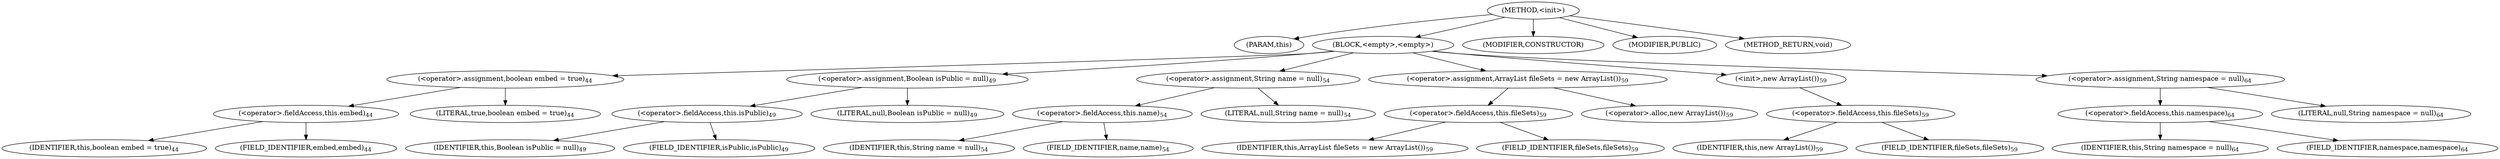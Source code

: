 digraph "&lt;init&gt;" {  
"472" [label = <(METHOD,&lt;init&gt;)> ]
"473" [label = <(PARAM,this)> ]
"474" [label = <(BLOCK,&lt;empty&gt;,&lt;empty&gt;)> ]
"475" [label = <(&lt;operator&gt;.assignment,boolean embed = true)<SUB>44</SUB>> ]
"476" [label = <(&lt;operator&gt;.fieldAccess,this.embed)<SUB>44</SUB>> ]
"477" [label = <(IDENTIFIER,this,boolean embed = true)<SUB>44</SUB>> ]
"478" [label = <(FIELD_IDENTIFIER,embed,embed)<SUB>44</SUB>> ]
"479" [label = <(LITERAL,true,boolean embed = true)<SUB>44</SUB>> ]
"480" [label = <(&lt;operator&gt;.assignment,Boolean isPublic = null)<SUB>49</SUB>> ]
"481" [label = <(&lt;operator&gt;.fieldAccess,this.isPublic)<SUB>49</SUB>> ]
"482" [label = <(IDENTIFIER,this,Boolean isPublic = null)<SUB>49</SUB>> ]
"483" [label = <(FIELD_IDENTIFIER,isPublic,isPublic)<SUB>49</SUB>> ]
"484" [label = <(LITERAL,null,Boolean isPublic = null)<SUB>49</SUB>> ]
"485" [label = <(&lt;operator&gt;.assignment,String name = null)<SUB>54</SUB>> ]
"486" [label = <(&lt;operator&gt;.fieldAccess,this.name)<SUB>54</SUB>> ]
"487" [label = <(IDENTIFIER,this,String name = null)<SUB>54</SUB>> ]
"488" [label = <(FIELD_IDENTIFIER,name,name)<SUB>54</SUB>> ]
"489" [label = <(LITERAL,null,String name = null)<SUB>54</SUB>> ]
"490" [label = <(&lt;operator&gt;.assignment,ArrayList fileSets = new ArrayList())<SUB>59</SUB>> ]
"491" [label = <(&lt;operator&gt;.fieldAccess,this.fileSets)<SUB>59</SUB>> ]
"492" [label = <(IDENTIFIER,this,ArrayList fileSets = new ArrayList())<SUB>59</SUB>> ]
"493" [label = <(FIELD_IDENTIFIER,fileSets,fileSets)<SUB>59</SUB>> ]
"494" [label = <(&lt;operator&gt;.alloc,new ArrayList())<SUB>59</SUB>> ]
"495" [label = <(&lt;init&gt;,new ArrayList())<SUB>59</SUB>> ]
"496" [label = <(&lt;operator&gt;.fieldAccess,this.fileSets)<SUB>59</SUB>> ]
"497" [label = <(IDENTIFIER,this,new ArrayList())<SUB>59</SUB>> ]
"498" [label = <(FIELD_IDENTIFIER,fileSets,fileSets)<SUB>59</SUB>> ]
"499" [label = <(&lt;operator&gt;.assignment,String namespace = null)<SUB>64</SUB>> ]
"500" [label = <(&lt;operator&gt;.fieldAccess,this.namespace)<SUB>64</SUB>> ]
"501" [label = <(IDENTIFIER,this,String namespace = null)<SUB>64</SUB>> ]
"502" [label = <(FIELD_IDENTIFIER,namespace,namespace)<SUB>64</SUB>> ]
"503" [label = <(LITERAL,null,String namespace = null)<SUB>64</SUB>> ]
"504" [label = <(MODIFIER,CONSTRUCTOR)> ]
"505" [label = <(MODIFIER,PUBLIC)> ]
"506" [label = <(METHOD_RETURN,void)> ]
  "472" -> "473" 
  "472" -> "474" 
  "472" -> "504" 
  "472" -> "505" 
  "472" -> "506" 
  "474" -> "475" 
  "474" -> "480" 
  "474" -> "485" 
  "474" -> "490" 
  "474" -> "495" 
  "474" -> "499" 
  "475" -> "476" 
  "475" -> "479" 
  "476" -> "477" 
  "476" -> "478" 
  "480" -> "481" 
  "480" -> "484" 
  "481" -> "482" 
  "481" -> "483" 
  "485" -> "486" 
  "485" -> "489" 
  "486" -> "487" 
  "486" -> "488" 
  "490" -> "491" 
  "490" -> "494" 
  "491" -> "492" 
  "491" -> "493" 
  "495" -> "496" 
  "496" -> "497" 
  "496" -> "498" 
  "499" -> "500" 
  "499" -> "503" 
  "500" -> "501" 
  "500" -> "502" 
}

